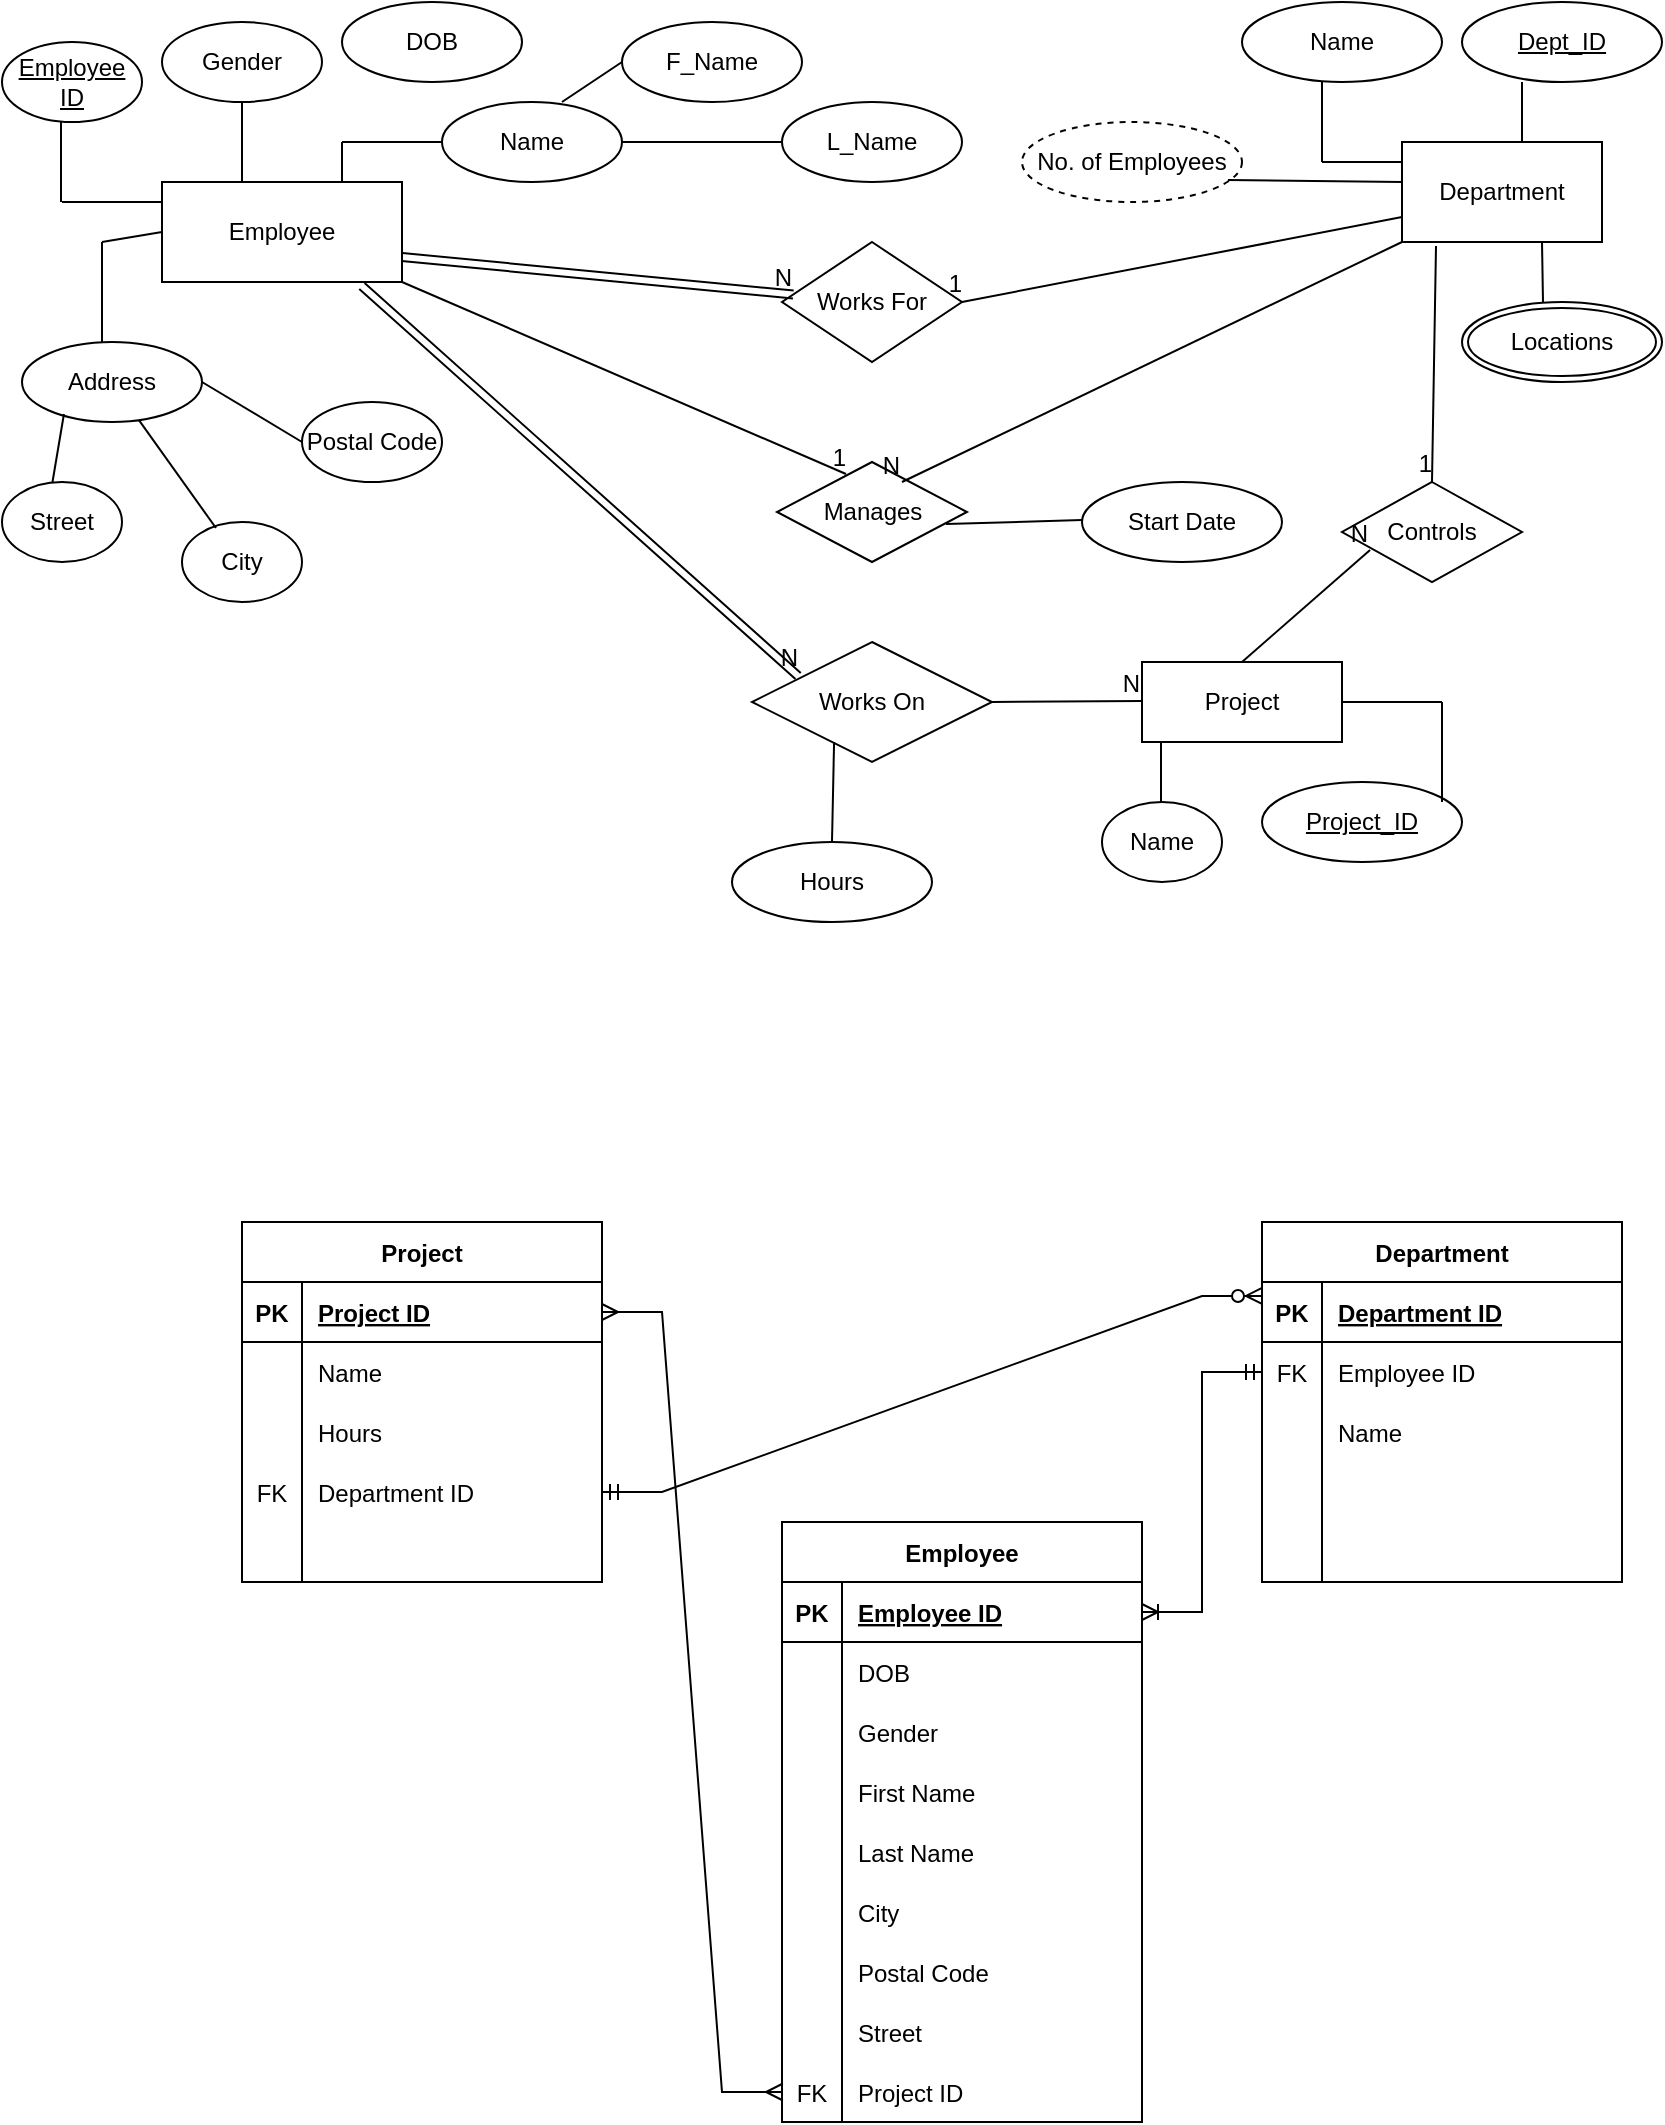 <mxfile version="20.5.1" type="device"><diagram id="DfbwPxfgmgIr3P0HSHgi" name="Page-1"><mxGraphModel dx="868" dy="450" grid="1" gridSize="10" guides="1" tooltips="1" connect="1" arrows="1" fold="1" page="1" pageScale="1" pageWidth="850" pageHeight="1100" math="0" shadow="0"><root><mxCell id="0"/><mxCell id="1" parent="0"/><mxCell id="RmZJV3vScictQOPxUJaH-1" value="Employee" style="rounded=0;whiteSpace=wrap;html=1;" parent="1" vertex="1"><mxGeometry x="90" y="100" width="120" height="50" as="geometry"/></mxCell><mxCell id="RmZJV3vScictQOPxUJaH-6" value="Gender" style="ellipse;whiteSpace=wrap;html=1;" parent="1" vertex="1"><mxGeometry x="90" y="20" width="80" height="40" as="geometry"/></mxCell><mxCell id="RmZJV3vScictQOPxUJaH-7" value="DOB" style="ellipse;whiteSpace=wrap;html=1;" parent="1" vertex="1"><mxGeometry x="180" y="10" width="90" height="40" as="geometry"/></mxCell><mxCell id="RmZJV3vScictQOPxUJaH-8" value="Name" style="ellipse;whiteSpace=wrap;html=1;" parent="1" vertex="1"><mxGeometry x="230" y="60" width="90" height="40" as="geometry"/></mxCell><mxCell id="RmZJV3vScictQOPxUJaH-9" value="F_Name" style="ellipse;whiteSpace=wrap;html=1;" parent="1" vertex="1"><mxGeometry x="320" y="20" width="90" height="40" as="geometry"/></mxCell><mxCell id="RmZJV3vScictQOPxUJaH-15" value="L_Name" style="ellipse;whiteSpace=wrap;html=1;" parent="1" vertex="1"><mxGeometry x="400" y="60" width="90" height="40" as="geometry"/></mxCell><mxCell id="RmZJV3vScictQOPxUJaH-17" value="Address" style="ellipse;whiteSpace=wrap;html=1;" parent="1" vertex="1"><mxGeometry x="20" y="180" width="90" height="40" as="geometry"/></mxCell><mxCell id="RmZJV3vScictQOPxUJaH-22" value="Street" style="ellipse;whiteSpace=wrap;html=1;" parent="1" vertex="1"><mxGeometry x="10" y="250" width="60" height="40" as="geometry"/></mxCell><mxCell id="RmZJV3vScictQOPxUJaH-23" value="City" style="ellipse;whiteSpace=wrap;html=1;" parent="1" vertex="1"><mxGeometry x="100" y="270" width="60" height="40" as="geometry"/></mxCell><mxCell id="RmZJV3vScictQOPxUJaH-24" value="Postal Code" style="ellipse;whiteSpace=wrap;html=1;" parent="1" vertex="1"><mxGeometry x="160" y="210" width="70" height="40" as="geometry"/></mxCell><mxCell id="RmZJV3vScictQOPxUJaH-25" value="Department" style="whiteSpace=wrap;html=1;align=center;" parent="1" vertex="1"><mxGeometry x="710" y="80" width="100" height="50" as="geometry"/></mxCell><mxCell id="RmZJV3vScictQOPxUJaH-26" value="" style="endArrow=none;html=1;rounded=0;" parent="1" edge="1"><mxGeometry relative="1" as="geometry"><mxPoint x="770" y="50" as="sourcePoint"/><mxPoint x="770" y="80" as="targetPoint"/></mxGeometry></mxCell><mxCell id="RmZJV3vScictQOPxUJaH-27" value="Dept_ID" style="ellipse;whiteSpace=wrap;html=1;align=center;fontStyle=4;" parent="1" vertex="1"><mxGeometry x="740" y="10" width="100" height="40" as="geometry"/></mxCell><mxCell id="RmZJV3vScictQOPxUJaH-28" value="Employee ID" style="ellipse;whiteSpace=wrap;html=1;align=center;fontStyle=4;" parent="1" vertex="1"><mxGeometry x="10" y="30" width="70" height="40" as="geometry"/></mxCell><mxCell id="RmZJV3vScictQOPxUJaH-29" value="Name" style="ellipse;whiteSpace=wrap;html=1;align=center;" parent="1" vertex="1"><mxGeometry x="630" y="10" width="100" height="40" as="geometry"/></mxCell><mxCell id="RmZJV3vScictQOPxUJaH-30" value="" style="endArrow=none;html=1;rounded=0;" parent="1" edge="1"><mxGeometry relative="1" as="geometry"><mxPoint x="670" y="90" as="sourcePoint"/><mxPoint x="710" y="90" as="targetPoint"/></mxGeometry></mxCell><mxCell id="RmZJV3vScictQOPxUJaH-34" value="Locations" style="ellipse;shape=doubleEllipse;margin=3;whiteSpace=wrap;html=1;align=center;" parent="1" vertex="1"><mxGeometry x="740" y="160" width="100" height="40" as="geometry"/></mxCell><mxCell id="RmZJV3vScictQOPxUJaH-36" value="" style="endArrow=none;html=1;rounded=0;" parent="1" edge="1"><mxGeometry relative="1" as="geometry"><mxPoint x="780" y="130" as="sourcePoint"/><mxPoint x="780.5" y="160" as="targetPoint"/></mxGeometry></mxCell><mxCell id="RmZJV3vScictQOPxUJaH-38" value="No. of Employees" style="ellipse;whiteSpace=wrap;html=1;align=center;dashed=1;" parent="1" vertex="1"><mxGeometry x="520" y="70" width="110" height="40" as="geometry"/></mxCell><mxCell id="RmZJV3vScictQOPxUJaH-40" value="" style="endArrow=none;html=1;rounded=0;exitX=0.936;exitY=0.725;exitDx=0;exitDy=0;exitPerimeter=0;" parent="1" source="RmZJV3vScictQOPxUJaH-38" edge="1"><mxGeometry relative="1" as="geometry"><mxPoint x="630" y="100" as="sourcePoint"/><mxPoint x="710" y="100" as="targetPoint"/></mxGeometry></mxCell><mxCell id="RmZJV3vScictQOPxUJaH-41" value="Project" style="whiteSpace=wrap;html=1;align=center;" parent="1" vertex="1"><mxGeometry x="580" y="340" width="100" height="40" as="geometry"/></mxCell><mxCell id="RmZJV3vScictQOPxUJaH-42" value="Name" style="ellipse;whiteSpace=wrap;html=1;align=center;" parent="1" vertex="1"><mxGeometry x="560" y="410" width="60" height="40" as="geometry"/></mxCell><mxCell id="RmZJV3vScictQOPxUJaH-43" value="" style="endArrow=none;html=1;rounded=0;" parent="1" edge="1"><mxGeometry relative="1" as="geometry"><mxPoint x="589.5" y="380" as="sourcePoint"/><mxPoint x="589.5" y="410" as="targetPoint"/></mxGeometry></mxCell><mxCell id="RmZJV3vScictQOPxUJaH-45" value="Project_ID" style="ellipse;whiteSpace=wrap;html=1;align=center;fontStyle=4;" parent="1" vertex="1"><mxGeometry x="640" y="400" width="100" height="40" as="geometry"/></mxCell><mxCell id="RmZJV3vScictQOPxUJaH-46" value="" style="endArrow=none;html=1;rounded=0;" parent="1" edge="1"><mxGeometry relative="1" as="geometry"><mxPoint x="730" y="360" as="sourcePoint"/><mxPoint x="730" y="410" as="targetPoint"/></mxGeometry></mxCell><mxCell id="RmZJV3vScictQOPxUJaH-47" value="" style="endArrow=none;html=1;rounded=0;" parent="1" edge="1"><mxGeometry relative="1" as="geometry"><mxPoint x="680" y="360" as="sourcePoint"/><mxPoint x="730" y="360" as="targetPoint"/></mxGeometry></mxCell><mxCell id="RmZJV3vScictQOPxUJaH-48" value="Works For" style="shape=rhombus;perimeter=rhombusPerimeter;whiteSpace=wrap;html=1;align=center;" parent="1" vertex="1"><mxGeometry x="400" y="130" width="90" height="60" as="geometry"/></mxCell><mxCell id="RmZJV3vScictQOPxUJaH-55" value="" style="shape=link;html=1;rounded=0;exitX=1;exitY=0.75;exitDx=0;exitDy=0;" parent="1" source="RmZJV3vScictQOPxUJaH-1" target="RmZJV3vScictQOPxUJaH-48" edge="1"><mxGeometry relative="1" as="geometry"><mxPoint x="380" y="290" as="sourcePoint"/><mxPoint x="540" y="290" as="targetPoint"/></mxGeometry></mxCell><mxCell id="RmZJV3vScictQOPxUJaH-56" value="N" style="resizable=0;html=1;align=right;verticalAlign=bottom;" parent="RmZJV3vScictQOPxUJaH-55" connectable="0" vertex="1"><mxGeometry x="1" relative="1" as="geometry"/></mxCell><mxCell id="RmZJV3vScictQOPxUJaH-73" value="" style="endArrow=none;html=1;rounded=0;" parent="1" edge="1"><mxGeometry relative="1" as="geometry"><mxPoint x="670" y="50" as="sourcePoint"/><mxPoint x="670" y="90" as="targetPoint"/></mxGeometry></mxCell><mxCell id="RmZJV3vScictQOPxUJaH-75" value="" style="endArrow=none;html=1;rounded=0;exitX=0.5;exitY=1;exitDx=0;exitDy=0;" parent="1" source="RmZJV3vScictQOPxUJaH-6" edge="1"><mxGeometry relative="1" as="geometry"><mxPoint x="130" y="70" as="sourcePoint"/><mxPoint x="130" y="100" as="targetPoint"/></mxGeometry></mxCell><mxCell id="RmZJV3vScictQOPxUJaH-76" value="" style="endArrow=none;html=1;rounded=0;exitX=0.5;exitY=1;exitDx=0;exitDy=0;" parent="1" edge="1"><mxGeometry relative="1" as="geometry"><mxPoint x="39.5" y="70" as="sourcePoint"/><mxPoint x="39.5" y="110" as="targetPoint"/></mxGeometry></mxCell><mxCell id="RmZJV3vScictQOPxUJaH-77" value="" style="endArrow=none;html=1;rounded=0;" parent="1" edge="1"><mxGeometry relative="1" as="geometry"><mxPoint x="40" y="110" as="sourcePoint"/><mxPoint x="90" y="110" as="targetPoint"/></mxGeometry></mxCell><mxCell id="RmZJV3vScictQOPxUJaH-79" value="" style="endArrow=none;html=1;rounded=0;" parent="1" edge="1"><mxGeometry relative="1" as="geometry"><mxPoint x="60" y="130" as="sourcePoint"/><mxPoint x="60" y="180" as="targetPoint"/></mxGeometry></mxCell><mxCell id="RmZJV3vScictQOPxUJaH-80" value="" style="endArrow=none;html=1;rounded=0;exitX=0.233;exitY=0.9;exitDx=0;exitDy=0;exitPerimeter=0;" parent="1" source="RmZJV3vScictQOPxUJaH-17" edge="1"><mxGeometry relative="1" as="geometry"><mxPoint x="44.75" y="220" as="sourcePoint"/><mxPoint x="35.25" y="250" as="targetPoint"/></mxGeometry></mxCell><mxCell id="RmZJV3vScictQOPxUJaH-81" value="" style="endArrow=none;html=1;rounded=0;exitX=1;exitY=0.5;exitDx=0;exitDy=0;" parent="1" source="RmZJV3vScictQOPxUJaH-17" edge="1"><mxGeometry relative="1" as="geometry"><mxPoint x="100" y="200" as="sourcePoint"/><mxPoint x="160" y="230" as="targetPoint"/></mxGeometry></mxCell><mxCell id="RmZJV3vScictQOPxUJaH-82" value="" style="endArrow=none;html=1;rounded=0;entryX=0.283;entryY=0.075;entryDx=0;entryDy=0;entryPerimeter=0;" parent="1" source="RmZJV3vScictQOPxUJaH-17" target="RmZJV3vScictQOPxUJaH-23" edge="1"><mxGeometry relative="1" as="geometry"><mxPoint x="90" y="220" as="sourcePoint"/><mxPoint x="100" y="280" as="targetPoint"/></mxGeometry></mxCell><mxCell id="RmZJV3vScictQOPxUJaH-83" value="" style="endArrow=none;html=1;rounded=0;exitX=1;exitY=0.5;exitDx=0;exitDy=0;entryX=0;entryY=0.5;entryDx=0;entryDy=0;" parent="1" source="RmZJV3vScictQOPxUJaH-8" target="RmZJV3vScictQOPxUJaH-15" edge="1"><mxGeometry relative="1" as="geometry"><mxPoint x="290" y="100" as="sourcePoint"/><mxPoint x="390" y="80" as="targetPoint"/></mxGeometry></mxCell><mxCell id="RmZJV3vScictQOPxUJaH-84" value="" style="endArrow=none;html=1;rounded=0;" parent="1" edge="1"><mxGeometry relative="1" as="geometry"><mxPoint x="180" y="80" as="sourcePoint"/><mxPoint x="180" y="100" as="targetPoint"/></mxGeometry></mxCell><mxCell id="RmZJV3vScictQOPxUJaH-85" value="" style="endArrow=none;html=1;rounded=0;exitX=0;exitY=0.5;exitDx=0;exitDy=0;" parent="1" source="RmZJV3vScictQOPxUJaH-8" edge="1"><mxGeometry relative="1" as="geometry"><mxPoint x="240" y="80" as="sourcePoint"/><mxPoint x="180" y="80" as="targetPoint"/></mxGeometry></mxCell><mxCell id="RmZJV3vScictQOPxUJaH-88" value="" style="endArrow=none;html=1;rounded=0;exitX=0;exitY=0.5;exitDx=0;exitDy=0;" parent="1" source="RmZJV3vScictQOPxUJaH-9" edge="1"><mxGeometry relative="1" as="geometry"><mxPoint x="330" y="20" as="sourcePoint"/><mxPoint x="290" y="60" as="targetPoint"/></mxGeometry></mxCell><mxCell id="RmZJV3vScictQOPxUJaH-89" value="Manages&lt;br&gt;" style="shape=rhombus;perimeter=rhombusPerimeter;whiteSpace=wrap;html=1;align=center;" parent="1" vertex="1"><mxGeometry x="397.5" y="240" width="95" height="50" as="geometry"/></mxCell><mxCell id="RmZJV3vScictQOPxUJaH-97" value="Works On" style="shape=rhombus;perimeter=rhombusPerimeter;whiteSpace=wrap;html=1;align=center;" parent="1" vertex="1"><mxGeometry x="385" y="330" width="120" height="60" as="geometry"/></mxCell><mxCell id="RmZJV3vScictQOPxUJaH-98" value="" style="shape=link;html=1;rounded=0;entryX=0.192;entryY=0.283;entryDx=0;entryDy=0;entryPerimeter=0;exitX=0.833;exitY=1.04;exitDx=0;exitDy=0;exitPerimeter=0;" parent="1" source="RmZJV3vScictQOPxUJaH-1" target="RmZJV3vScictQOPxUJaH-97" edge="1"><mxGeometry relative="1" as="geometry"><mxPoint x="310" y="300" as="sourcePoint"/><mxPoint x="500" y="310" as="targetPoint"/></mxGeometry></mxCell><mxCell id="RmZJV3vScictQOPxUJaH-99" value="N" style="resizable=0;html=1;align=right;verticalAlign=bottom;" parent="RmZJV3vScictQOPxUJaH-98" connectable="0" vertex="1"><mxGeometry x="1" relative="1" as="geometry"/></mxCell><mxCell id="RmZJV3vScictQOPxUJaH-102" value="Start Date" style="ellipse;whiteSpace=wrap;html=1;align=center;" parent="1" vertex="1"><mxGeometry x="550" y="250" width="100" height="40" as="geometry"/></mxCell><mxCell id="RmZJV3vScictQOPxUJaH-103" value="" style="endArrow=none;html=1;rounded=0;exitX=0.889;exitY=0.62;exitDx=0;exitDy=0;exitPerimeter=0;" parent="1" source="RmZJV3vScictQOPxUJaH-89" edge="1"><mxGeometry relative="1" as="geometry"><mxPoint x="500" y="269" as="sourcePoint"/><mxPoint x="550" y="269" as="targetPoint"/></mxGeometry></mxCell><mxCell id="RmZJV3vScictQOPxUJaH-104" value="Hours" style="ellipse;whiteSpace=wrap;html=1;align=center;" parent="1" vertex="1"><mxGeometry x="375" y="430" width="100" height="40" as="geometry"/></mxCell><mxCell id="RmZJV3vScictQOPxUJaH-105" value="" style="endArrow=none;html=1;rounded=0;entryX=0.5;entryY=0;entryDx=0;entryDy=0;exitX=0.342;exitY=0.833;exitDx=0;exitDy=0;exitPerimeter=0;" parent="1" source="RmZJV3vScictQOPxUJaH-97" target="RmZJV3vScictQOPxUJaH-104" edge="1"><mxGeometry relative="1" as="geometry"><mxPoint x="409.5" y="390" as="sourcePoint"/><mxPoint x="409.5" y="420" as="targetPoint"/></mxGeometry></mxCell><mxCell id="RmZJV3vScictQOPxUJaH-106" value="Controls" style="shape=rhombus;perimeter=rhombusPerimeter;whiteSpace=wrap;html=1;align=center;" parent="1" vertex="1"><mxGeometry x="680" y="250" width="90" height="50" as="geometry"/></mxCell><mxCell id="RmZJV3vScictQOPxUJaH-111" value="Employee" style="shape=table;startSize=30;container=1;collapsible=1;childLayout=tableLayout;fixedRows=1;rowLines=0;fontStyle=1;align=center;resizeLast=1;" parent="1" vertex="1"><mxGeometry x="400" y="770" width="180" height="300" as="geometry"/></mxCell><mxCell id="RmZJV3vScictQOPxUJaH-112" value="" style="shape=tableRow;horizontal=0;startSize=0;swimlaneHead=0;swimlaneBody=0;fillColor=none;collapsible=0;dropTarget=0;points=[[0,0.5],[1,0.5]];portConstraint=eastwest;top=0;left=0;right=0;bottom=1;" parent="RmZJV3vScictQOPxUJaH-111" vertex="1"><mxGeometry y="30" width="180" height="30" as="geometry"/></mxCell><mxCell id="RmZJV3vScictQOPxUJaH-113" value="PK" style="shape=partialRectangle;connectable=0;fillColor=none;top=0;left=0;bottom=0;right=0;fontStyle=1;overflow=hidden;" parent="RmZJV3vScictQOPxUJaH-112" vertex="1"><mxGeometry width="30" height="30" as="geometry"><mxRectangle width="30" height="30" as="alternateBounds"/></mxGeometry></mxCell><mxCell id="RmZJV3vScictQOPxUJaH-114" value="Employee ID" style="shape=partialRectangle;connectable=0;fillColor=none;top=0;left=0;bottom=0;right=0;align=left;spacingLeft=6;fontStyle=5;overflow=hidden;" parent="RmZJV3vScictQOPxUJaH-112" vertex="1"><mxGeometry x="30" width="150" height="30" as="geometry"><mxRectangle width="150" height="30" as="alternateBounds"/></mxGeometry></mxCell><mxCell id="RmZJV3vScictQOPxUJaH-115" value="" style="shape=tableRow;horizontal=0;startSize=0;swimlaneHead=0;swimlaneBody=0;fillColor=none;collapsible=0;dropTarget=0;points=[[0,0.5],[1,0.5]];portConstraint=eastwest;top=0;left=0;right=0;bottom=0;" parent="RmZJV3vScictQOPxUJaH-111" vertex="1"><mxGeometry y="60" width="180" height="30" as="geometry"/></mxCell><mxCell id="RmZJV3vScictQOPxUJaH-116" value="" style="shape=partialRectangle;connectable=0;fillColor=none;top=0;left=0;bottom=0;right=0;editable=1;overflow=hidden;" parent="RmZJV3vScictQOPxUJaH-115" vertex="1"><mxGeometry width="30" height="30" as="geometry"><mxRectangle width="30" height="30" as="alternateBounds"/></mxGeometry></mxCell><mxCell id="RmZJV3vScictQOPxUJaH-117" value="DOB" style="shape=partialRectangle;connectable=0;fillColor=none;top=0;left=0;bottom=0;right=0;align=left;spacingLeft=6;overflow=hidden;" parent="RmZJV3vScictQOPxUJaH-115" vertex="1"><mxGeometry x="30" width="150" height="30" as="geometry"><mxRectangle width="150" height="30" as="alternateBounds"/></mxGeometry></mxCell><mxCell id="RmZJV3vScictQOPxUJaH-118" value="" style="shape=tableRow;horizontal=0;startSize=0;swimlaneHead=0;swimlaneBody=0;fillColor=none;collapsible=0;dropTarget=0;points=[[0,0.5],[1,0.5]];portConstraint=eastwest;top=0;left=0;right=0;bottom=0;" parent="RmZJV3vScictQOPxUJaH-111" vertex="1"><mxGeometry y="90" width="180" height="30" as="geometry"/></mxCell><mxCell id="RmZJV3vScictQOPxUJaH-119" value="" style="shape=partialRectangle;connectable=0;fillColor=none;top=0;left=0;bottom=0;right=0;editable=1;overflow=hidden;" parent="RmZJV3vScictQOPxUJaH-118" vertex="1"><mxGeometry width="30" height="30" as="geometry"><mxRectangle width="30" height="30" as="alternateBounds"/></mxGeometry></mxCell><mxCell id="RmZJV3vScictQOPxUJaH-120" value="Gender" style="shape=partialRectangle;connectable=0;fillColor=none;top=0;left=0;bottom=0;right=0;align=left;spacingLeft=6;overflow=hidden;" parent="RmZJV3vScictQOPxUJaH-118" vertex="1"><mxGeometry x="30" width="150" height="30" as="geometry"><mxRectangle width="150" height="30" as="alternateBounds"/></mxGeometry></mxCell><mxCell id="RmZJV3vScictQOPxUJaH-121" value="" style="shape=tableRow;horizontal=0;startSize=0;swimlaneHead=0;swimlaneBody=0;fillColor=none;collapsible=0;dropTarget=0;points=[[0,0.5],[1,0.5]];portConstraint=eastwest;top=0;left=0;right=0;bottom=0;" parent="RmZJV3vScictQOPxUJaH-111" vertex="1"><mxGeometry y="120" width="180" height="30" as="geometry"/></mxCell><mxCell id="RmZJV3vScictQOPxUJaH-122" value="" style="shape=partialRectangle;connectable=0;fillColor=none;top=0;left=0;bottom=0;right=0;editable=1;overflow=hidden;" parent="RmZJV3vScictQOPxUJaH-121" vertex="1"><mxGeometry width="30" height="30" as="geometry"><mxRectangle width="30" height="30" as="alternateBounds"/></mxGeometry></mxCell><mxCell id="RmZJV3vScictQOPxUJaH-123" value="First Name" style="shape=partialRectangle;connectable=0;fillColor=none;top=0;left=0;bottom=0;right=0;align=left;spacingLeft=6;overflow=hidden;" parent="RmZJV3vScictQOPxUJaH-121" vertex="1"><mxGeometry x="30" width="150" height="30" as="geometry"><mxRectangle width="150" height="30" as="alternateBounds"/></mxGeometry></mxCell><mxCell id="RmZJV3vScictQOPxUJaH-130" value="" style="shape=tableRow;horizontal=0;startSize=0;swimlaneHead=0;swimlaneBody=0;fillColor=none;collapsible=0;dropTarget=0;points=[[0,0.5],[1,0.5]];portConstraint=eastwest;top=0;left=0;right=0;bottom=0;" parent="RmZJV3vScictQOPxUJaH-111" vertex="1"><mxGeometry y="150" width="180" height="30" as="geometry"/></mxCell><mxCell id="RmZJV3vScictQOPxUJaH-131" value="" style="shape=partialRectangle;connectable=0;fillColor=none;top=0;left=0;bottom=0;right=0;editable=1;overflow=hidden;" parent="RmZJV3vScictQOPxUJaH-130" vertex="1"><mxGeometry width="30" height="30" as="geometry"><mxRectangle width="30" height="30" as="alternateBounds"/></mxGeometry></mxCell><mxCell id="RmZJV3vScictQOPxUJaH-132" value="Last Name" style="shape=partialRectangle;connectable=0;fillColor=none;top=0;left=0;bottom=0;right=0;align=left;spacingLeft=6;overflow=hidden;" parent="RmZJV3vScictQOPxUJaH-130" vertex="1"><mxGeometry x="30" width="150" height="30" as="geometry"><mxRectangle width="150" height="30" as="alternateBounds"/></mxGeometry></mxCell><mxCell id="RmZJV3vScictQOPxUJaH-134" value="" style="shape=tableRow;horizontal=0;startSize=0;swimlaneHead=0;swimlaneBody=0;fillColor=none;collapsible=0;dropTarget=0;points=[[0,0.5],[1,0.5]];portConstraint=eastwest;top=0;left=0;right=0;bottom=0;" parent="RmZJV3vScictQOPxUJaH-111" vertex="1"><mxGeometry y="180" width="180" height="30" as="geometry"/></mxCell><mxCell id="RmZJV3vScictQOPxUJaH-135" value="" style="shape=partialRectangle;connectable=0;fillColor=none;top=0;left=0;bottom=0;right=0;editable=1;overflow=hidden;" parent="RmZJV3vScictQOPxUJaH-134" vertex="1"><mxGeometry width="30" height="30" as="geometry"><mxRectangle width="30" height="30" as="alternateBounds"/></mxGeometry></mxCell><mxCell id="RmZJV3vScictQOPxUJaH-136" value="City" style="shape=partialRectangle;connectable=0;fillColor=none;top=0;left=0;bottom=0;right=0;align=left;spacingLeft=6;overflow=hidden;" parent="RmZJV3vScictQOPxUJaH-134" vertex="1"><mxGeometry x="30" width="150" height="30" as="geometry"><mxRectangle width="150" height="30" as="alternateBounds"/></mxGeometry></mxCell><mxCell id="RmZJV3vScictQOPxUJaH-137" value="" style="shape=tableRow;horizontal=0;startSize=0;swimlaneHead=0;swimlaneBody=0;fillColor=none;collapsible=0;dropTarget=0;points=[[0,0.5],[1,0.5]];portConstraint=eastwest;top=0;left=0;right=0;bottom=0;" parent="RmZJV3vScictQOPxUJaH-111" vertex="1"><mxGeometry y="210" width="180" height="30" as="geometry"/></mxCell><mxCell id="RmZJV3vScictQOPxUJaH-138" value="" style="shape=partialRectangle;connectable=0;fillColor=none;top=0;left=0;bottom=0;right=0;editable=1;overflow=hidden;" parent="RmZJV3vScictQOPxUJaH-137" vertex="1"><mxGeometry width="30" height="30" as="geometry"><mxRectangle width="30" height="30" as="alternateBounds"/></mxGeometry></mxCell><mxCell id="RmZJV3vScictQOPxUJaH-139" value="Postal Code" style="shape=partialRectangle;connectable=0;fillColor=none;top=0;left=0;bottom=0;right=0;align=left;spacingLeft=6;overflow=hidden;" parent="RmZJV3vScictQOPxUJaH-137" vertex="1"><mxGeometry x="30" width="150" height="30" as="geometry"><mxRectangle width="150" height="30" as="alternateBounds"/></mxGeometry></mxCell><mxCell id="RmZJV3vScictQOPxUJaH-140" value="" style="shape=tableRow;horizontal=0;startSize=0;swimlaneHead=0;swimlaneBody=0;fillColor=none;collapsible=0;dropTarget=0;points=[[0,0.5],[1,0.5]];portConstraint=eastwest;top=0;left=0;right=0;bottom=0;" parent="RmZJV3vScictQOPxUJaH-111" vertex="1"><mxGeometry y="240" width="180" height="30" as="geometry"/></mxCell><mxCell id="RmZJV3vScictQOPxUJaH-141" value="" style="shape=partialRectangle;connectable=0;fillColor=none;top=0;left=0;bottom=0;right=0;editable=1;overflow=hidden;" parent="RmZJV3vScictQOPxUJaH-140" vertex="1"><mxGeometry width="30" height="30" as="geometry"><mxRectangle width="30" height="30" as="alternateBounds"/></mxGeometry></mxCell><mxCell id="RmZJV3vScictQOPxUJaH-142" value="Street" style="shape=partialRectangle;connectable=0;fillColor=none;top=0;left=0;bottom=0;right=0;align=left;spacingLeft=6;overflow=hidden;" parent="RmZJV3vScictQOPxUJaH-140" vertex="1"><mxGeometry x="30" width="150" height="30" as="geometry"><mxRectangle width="150" height="30" as="alternateBounds"/></mxGeometry></mxCell><mxCell id="XP2N7GbjScJrKnPYTtBf-28" value="" style="shape=tableRow;horizontal=0;startSize=0;swimlaneHead=0;swimlaneBody=0;fillColor=none;collapsible=0;dropTarget=0;points=[[0,0.5],[1,0.5]];portConstraint=eastwest;top=0;left=0;right=0;bottom=0;" vertex="1" parent="RmZJV3vScictQOPxUJaH-111"><mxGeometry y="270" width="180" height="30" as="geometry"/></mxCell><mxCell id="XP2N7GbjScJrKnPYTtBf-29" value="FK" style="shape=partialRectangle;connectable=0;fillColor=none;top=0;left=0;bottom=0;right=0;fontStyle=0;overflow=hidden;" vertex="1" parent="XP2N7GbjScJrKnPYTtBf-28"><mxGeometry width="30" height="30" as="geometry"><mxRectangle width="30" height="30" as="alternateBounds"/></mxGeometry></mxCell><mxCell id="XP2N7GbjScJrKnPYTtBf-30" value="Project ID" style="shape=partialRectangle;connectable=0;fillColor=none;top=0;left=0;bottom=0;right=0;align=left;spacingLeft=6;fontStyle=0;overflow=hidden;" vertex="1" parent="XP2N7GbjScJrKnPYTtBf-28"><mxGeometry x="30" width="150" height="30" as="geometry"><mxRectangle width="150" height="30" as="alternateBounds"/></mxGeometry></mxCell><mxCell id="RmZJV3vScictQOPxUJaH-143" value="Department" style="shape=table;startSize=30;container=1;collapsible=1;childLayout=tableLayout;fixedRows=1;rowLines=0;fontStyle=1;align=center;resizeLast=1;" parent="1" vertex="1"><mxGeometry x="640" y="620" width="180" height="180" as="geometry"><mxRectangle x="620" y="590" width="110" height="30" as="alternateBounds"/></mxGeometry></mxCell><mxCell id="RmZJV3vScictQOPxUJaH-144" value="" style="shape=tableRow;horizontal=0;startSize=0;swimlaneHead=0;swimlaneBody=0;fillColor=none;collapsible=0;dropTarget=0;points=[[0,0.5],[1,0.5]];portConstraint=eastwest;top=0;left=0;right=0;bottom=1;" parent="RmZJV3vScictQOPxUJaH-143" vertex="1"><mxGeometry y="30" width="180" height="30" as="geometry"/></mxCell><mxCell id="RmZJV3vScictQOPxUJaH-145" value="PK" style="shape=partialRectangle;connectable=0;fillColor=none;top=0;left=0;bottom=0;right=0;fontStyle=1;overflow=hidden;" parent="RmZJV3vScictQOPxUJaH-144" vertex="1"><mxGeometry width="30" height="30" as="geometry"><mxRectangle width="30" height="30" as="alternateBounds"/></mxGeometry></mxCell><mxCell id="RmZJV3vScictQOPxUJaH-146" value="Department ID" style="shape=partialRectangle;connectable=0;fillColor=none;top=0;left=0;bottom=0;right=0;align=left;spacingLeft=6;fontStyle=5;overflow=hidden;" parent="RmZJV3vScictQOPxUJaH-144" vertex="1"><mxGeometry x="30" width="150" height="30" as="geometry"><mxRectangle width="150" height="30" as="alternateBounds"/></mxGeometry></mxCell><mxCell id="RmZJV3vScictQOPxUJaH-157" value="" style="shape=tableRow;horizontal=0;startSize=0;swimlaneHead=0;swimlaneBody=0;fillColor=none;collapsible=0;dropTarget=0;points=[[0,0.5],[1,0.5]];portConstraint=eastwest;top=0;left=0;right=0;bottom=0;" parent="RmZJV3vScictQOPxUJaH-143" vertex="1"><mxGeometry y="60" width="180" height="30" as="geometry"/></mxCell><mxCell id="RmZJV3vScictQOPxUJaH-158" value="FK" style="shape=partialRectangle;connectable=0;fillColor=none;top=0;left=0;bottom=0;right=0;fontStyle=0;overflow=hidden;" parent="RmZJV3vScictQOPxUJaH-157" vertex="1"><mxGeometry width="30" height="30" as="geometry"><mxRectangle width="30" height="30" as="alternateBounds"/></mxGeometry></mxCell><mxCell id="RmZJV3vScictQOPxUJaH-159" value="Employee ID" style="shape=partialRectangle;connectable=0;fillColor=none;top=0;left=0;bottom=0;right=0;align=left;spacingLeft=6;fontStyle=0;overflow=hidden;" parent="RmZJV3vScictQOPxUJaH-157" vertex="1"><mxGeometry x="30" width="150" height="30" as="geometry"><mxRectangle width="150" height="30" as="alternateBounds"/></mxGeometry></mxCell><mxCell id="RmZJV3vScictQOPxUJaH-147" value="" style="shape=tableRow;horizontal=0;startSize=0;swimlaneHead=0;swimlaneBody=0;fillColor=none;collapsible=0;dropTarget=0;points=[[0,0.5],[1,0.5]];portConstraint=eastwest;top=0;left=0;right=0;bottom=0;" parent="RmZJV3vScictQOPxUJaH-143" vertex="1"><mxGeometry y="90" width="180" height="30" as="geometry"/></mxCell><mxCell id="RmZJV3vScictQOPxUJaH-148" value="" style="shape=partialRectangle;connectable=0;fillColor=none;top=0;left=0;bottom=0;right=0;editable=1;overflow=hidden;" parent="RmZJV3vScictQOPxUJaH-147" vertex="1"><mxGeometry width="30" height="30" as="geometry"><mxRectangle width="30" height="30" as="alternateBounds"/></mxGeometry></mxCell><mxCell id="RmZJV3vScictQOPxUJaH-149" value="Name" style="shape=partialRectangle;connectable=0;fillColor=none;top=0;left=0;bottom=0;right=0;align=left;spacingLeft=6;overflow=hidden;" parent="RmZJV3vScictQOPxUJaH-147" vertex="1"><mxGeometry x="30" width="150" height="30" as="geometry"><mxRectangle width="150" height="30" as="alternateBounds"/></mxGeometry></mxCell><mxCell id="RmZJV3vScictQOPxUJaH-150" value="" style="shape=tableRow;horizontal=0;startSize=0;swimlaneHead=0;swimlaneBody=0;fillColor=none;collapsible=0;dropTarget=0;points=[[0,0.5],[1,0.5]];portConstraint=eastwest;top=0;left=0;right=0;bottom=0;" parent="RmZJV3vScictQOPxUJaH-143" vertex="1"><mxGeometry y="120" width="180" height="30" as="geometry"/></mxCell><mxCell id="RmZJV3vScictQOPxUJaH-151" value="" style="shape=partialRectangle;connectable=0;fillColor=none;top=0;left=0;bottom=0;right=0;editable=1;overflow=hidden;" parent="RmZJV3vScictQOPxUJaH-150" vertex="1"><mxGeometry width="30" height="30" as="geometry"><mxRectangle width="30" height="30" as="alternateBounds"/></mxGeometry></mxCell><mxCell id="RmZJV3vScictQOPxUJaH-152" value="" style="shape=partialRectangle;connectable=0;fillColor=none;top=0;left=0;bottom=0;right=0;align=left;spacingLeft=6;overflow=hidden;" parent="RmZJV3vScictQOPxUJaH-150" vertex="1"><mxGeometry x="30" width="150" height="30" as="geometry"><mxRectangle width="150" height="30" as="alternateBounds"/></mxGeometry></mxCell><mxCell id="RmZJV3vScictQOPxUJaH-153" value="" style="shape=tableRow;horizontal=0;startSize=0;swimlaneHead=0;swimlaneBody=0;fillColor=none;collapsible=0;dropTarget=0;points=[[0,0.5],[1,0.5]];portConstraint=eastwest;top=0;left=0;right=0;bottom=0;" parent="RmZJV3vScictQOPxUJaH-143" vertex="1"><mxGeometry y="150" width="180" height="30" as="geometry"/></mxCell><mxCell id="RmZJV3vScictQOPxUJaH-154" value="" style="shape=partialRectangle;connectable=0;fillColor=none;top=0;left=0;bottom=0;right=0;editable=1;overflow=hidden;" parent="RmZJV3vScictQOPxUJaH-153" vertex="1"><mxGeometry width="30" height="30" as="geometry"><mxRectangle width="30" height="30" as="alternateBounds"/></mxGeometry></mxCell><mxCell id="RmZJV3vScictQOPxUJaH-155" value="" style="shape=partialRectangle;connectable=0;fillColor=none;top=0;left=0;bottom=0;right=0;align=left;spacingLeft=6;overflow=hidden;" parent="RmZJV3vScictQOPxUJaH-153" vertex="1"><mxGeometry x="30" width="150" height="30" as="geometry"><mxRectangle width="150" height="30" as="alternateBounds"/></mxGeometry></mxCell><mxCell id="RmZJV3vScictQOPxUJaH-173" value="" style="endArrow=none;html=1;rounded=0;exitX=0;exitY=0.75;exitDx=0;exitDy=0;entryX=1;entryY=0.5;entryDx=0;entryDy=0;" parent="1" source="RmZJV3vScictQOPxUJaH-25" target="RmZJV3vScictQOPxUJaH-48" edge="1"><mxGeometry relative="1" as="geometry"><mxPoint x="390" y="210" as="sourcePoint"/><mxPoint x="530" y="180" as="targetPoint"/></mxGeometry></mxCell><mxCell id="RmZJV3vScictQOPxUJaH-174" value="1" style="resizable=0;html=1;align=right;verticalAlign=bottom;" parent="RmZJV3vScictQOPxUJaH-173" connectable="0" vertex="1"><mxGeometry x="1" relative="1" as="geometry"/></mxCell><mxCell id="RmZJV3vScictQOPxUJaH-175" value="" style="endArrow=none;html=1;rounded=0;exitX=1;exitY=1;exitDx=0;exitDy=0;entryX=0.363;entryY=0.12;entryDx=0;entryDy=0;entryPerimeter=0;" parent="1" source="RmZJV3vScictQOPxUJaH-1" target="RmZJV3vScictQOPxUJaH-89" edge="1"><mxGeometry relative="1" as="geometry"><mxPoint x="350" y="210" as="sourcePoint"/><mxPoint x="510" y="210" as="targetPoint"/></mxGeometry></mxCell><mxCell id="RmZJV3vScictQOPxUJaH-176" value="1" style="resizable=0;html=1;align=right;verticalAlign=bottom;" parent="RmZJV3vScictQOPxUJaH-175" connectable="0" vertex="1"><mxGeometry x="1" relative="1" as="geometry"/></mxCell><mxCell id="RmZJV3vScictQOPxUJaH-177" value="" style="endArrow=none;html=1;rounded=0;exitX=0;exitY=1;exitDx=0;exitDy=0;entryX=0.658;entryY=0.2;entryDx=0;entryDy=0;entryPerimeter=0;" parent="1" source="RmZJV3vScictQOPxUJaH-25" target="RmZJV3vScictQOPxUJaH-89" edge="1"><mxGeometry relative="1" as="geometry"><mxPoint x="495" y="199" as="sourcePoint"/><mxPoint x="470" y="250" as="targetPoint"/></mxGeometry></mxCell><mxCell id="RmZJV3vScictQOPxUJaH-178" value="N" style="resizable=0;html=1;align=right;verticalAlign=bottom;" parent="RmZJV3vScictQOPxUJaH-177" connectable="0" vertex="1"><mxGeometry x="1" relative="1" as="geometry"/></mxCell><mxCell id="RmZJV3vScictQOPxUJaH-181" value="" style="endArrow=none;html=1;rounded=0;exitX=1;exitY=0.5;exitDx=0;exitDy=0;" parent="1" source="RmZJV3vScictQOPxUJaH-97" edge="1"><mxGeometry relative="1" as="geometry"><mxPoint x="510" y="360" as="sourcePoint"/><mxPoint x="580" y="359.5" as="targetPoint"/></mxGeometry></mxCell><mxCell id="RmZJV3vScictQOPxUJaH-182" value="N" style="resizable=0;html=1;align=right;verticalAlign=bottom;" parent="RmZJV3vScictQOPxUJaH-181" connectable="0" vertex="1"><mxGeometry x="1" relative="1" as="geometry"/></mxCell><mxCell id="RmZJV3vScictQOPxUJaH-183" value="" style="endArrow=none;html=1;rounded=0;exitX=0.17;exitY=1.04;exitDx=0;exitDy=0;entryX=0.5;entryY=0;entryDx=0;entryDy=0;exitPerimeter=0;" parent="1" source="RmZJV3vScictQOPxUJaH-25" target="RmZJV3vScictQOPxUJaH-106" edge="1"><mxGeometry relative="1" as="geometry"><mxPoint x="350" y="310" as="sourcePoint"/><mxPoint x="510" y="310" as="targetPoint"/></mxGeometry></mxCell><mxCell id="RmZJV3vScictQOPxUJaH-184" value="1" style="resizable=0;html=1;align=right;verticalAlign=bottom;" parent="RmZJV3vScictQOPxUJaH-183" connectable="0" vertex="1"><mxGeometry x="1" relative="1" as="geometry"/></mxCell><mxCell id="RmZJV3vScictQOPxUJaH-185" value="" style="endArrow=none;html=1;rounded=0;exitX=0.5;exitY=0;exitDx=0;exitDy=0;entryX=0.156;entryY=0.68;entryDx=0;entryDy=0;entryPerimeter=0;" parent="1" source="RmZJV3vScictQOPxUJaH-41" target="RmZJV3vScictQOPxUJaH-106" edge="1"><mxGeometry relative="1" as="geometry"><mxPoint x="350" y="310" as="sourcePoint"/><mxPoint x="510" y="310" as="targetPoint"/></mxGeometry></mxCell><mxCell id="RmZJV3vScictQOPxUJaH-186" value="N" style="resizable=0;html=1;align=right;verticalAlign=bottom;" parent="RmZJV3vScictQOPxUJaH-185" connectable="0" vertex="1"><mxGeometry x="1" relative="1" as="geometry"/></mxCell><mxCell id="XP2N7GbjScJrKnPYTtBf-14" value="Project" style="shape=table;startSize=30;container=1;collapsible=1;childLayout=tableLayout;fixedRows=1;rowLines=0;fontStyle=1;align=center;resizeLast=1;" vertex="1" parent="1"><mxGeometry x="130" y="620" width="180" height="180" as="geometry"/></mxCell><mxCell id="XP2N7GbjScJrKnPYTtBf-15" value="" style="shape=tableRow;horizontal=0;startSize=0;swimlaneHead=0;swimlaneBody=0;fillColor=none;collapsible=0;dropTarget=0;points=[[0,0.5],[1,0.5]];portConstraint=eastwest;top=0;left=0;right=0;bottom=1;" vertex="1" parent="XP2N7GbjScJrKnPYTtBf-14"><mxGeometry y="30" width="180" height="30" as="geometry"/></mxCell><mxCell id="XP2N7GbjScJrKnPYTtBf-16" value="PK" style="shape=partialRectangle;connectable=0;fillColor=none;top=0;left=0;bottom=0;right=0;fontStyle=1;overflow=hidden;" vertex="1" parent="XP2N7GbjScJrKnPYTtBf-15"><mxGeometry width="30" height="30" as="geometry"><mxRectangle width="30" height="30" as="alternateBounds"/></mxGeometry></mxCell><mxCell id="XP2N7GbjScJrKnPYTtBf-17" value="Project ID" style="shape=partialRectangle;connectable=0;fillColor=none;top=0;left=0;bottom=0;right=0;align=left;spacingLeft=6;fontStyle=5;overflow=hidden;" vertex="1" parent="XP2N7GbjScJrKnPYTtBf-15"><mxGeometry x="30" width="150" height="30" as="geometry"><mxRectangle width="150" height="30" as="alternateBounds"/></mxGeometry></mxCell><mxCell id="XP2N7GbjScJrKnPYTtBf-18" value="" style="shape=tableRow;horizontal=0;startSize=0;swimlaneHead=0;swimlaneBody=0;fillColor=none;collapsible=0;dropTarget=0;points=[[0,0.5],[1,0.5]];portConstraint=eastwest;top=0;left=0;right=0;bottom=0;" vertex="1" parent="XP2N7GbjScJrKnPYTtBf-14"><mxGeometry y="60" width="180" height="30" as="geometry"/></mxCell><mxCell id="XP2N7GbjScJrKnPYTtBf-19" value="" style="shape=partialRectangle;connectable=0;fillColor=none;top=0;left=0;bottom=0;right=0;editable=1;overflow=hidden;" vertex="1" parent="XP2N7GbjScJrKnPYTtBf-18"><mxGeometry width="30" height="30" as="geometry"><mxRectangle width="30" height="30" as="alternateBounds"/></mxGeometry></mxCell><mxCell id="XP2N7GbjScJrKnPYTtBf-20" value="Name" style="shape=partialRectangle;connectable=0;fillColor=none;top=0;left=0;bottom=0;right=0;align=left;spacingLeft=6;overflow=hidden;" vertex="1" parent="XP2N7GbjScJrKnPYTtBf-18"><mxGeometry x="30" width="150" height="30" as="geometry"><mxRectangle width="150" height="30" as="alternateBounds"/></mxGeometry></mxCell><mxCell id="XP2N7GbjScJrKnPYTtBf-24" value="" style="shape=tableRow;horizontal=0;startSize=0;swimlaneHead=0;swimlaneBody=0;fillColor=none;collapsible=0;dropTarget=0;points=[[0,0.5],[1,0.5]];portConstraint=eastwest;top=0;left=0;right=0;bottom=0;" vertex="1" parent="XP2N7GbjScJrKnPYTtBf-14"><mxGeometry y="90" width="180" height="30" as="geometry"/></mxCell><mxCell id="XP2N7GbjScJrKnPYTtBf-25" value="" style="shape=partialRectangle;connectable=0;fillColor=none;top=0;left=0;bottom=0;right=0;editable=1;overflow=hidden;" vertex="1" parent="XP2N7GbjScJrKnPYTtBf-24"><mxGeometry width="30" height="30" as="geometry"><mxRectangle width="30" height="30" as="alternateBounds"/></mxGeometry></mxCell><mxCell id="XP2N7GbjScJrKnPYTtBf-26" value="Hours" style="shape=partialRectangle;connectable=0;fillColor=none;top=0;left=0;bottom=0;right=0;align=left;spacingLeft=6;overflow=hidden;" vertex="1" parent="XP2N7GbjScJrKnPYTtBf-24"><mxGeometry x="30" width="150" height="30" as="geometry"><mxRectangle width="150" height="30" as="alternateBounds"/></mxGeometry></mxCell><mxCell id="XP2N7GbjScJrKnPYTtBf-35" value="" style="shape=tableRow;horizontal=0;startSize=0;swimlaneHead=0;swimlaneBody=0;fillColor=none;collapsible=0;dropTarget=0;points=[[0,0.5],[1,0.5]];portConstraint=eastwest;top=0;left=0;right=0;bottom=0;" vertex="1" parent="XP2N7GbjScJrKnPYTtBf-14"><mxGeometry y="120" width="180" height="30" as="geometry"/></mxCell><mxCell id="XP2N7GbjScJrKnPYTtBf-36" value="FK" style="shape=partialRectangle;connectable=0;fillColor=none;top=0;left=0;bottom=0;right=0;fontStyle=0;overflow=hidden;" vertex="1" parent="XP2N7GbjScJrKnPYTtBf-35"><mxGeometry width="30" height="30" as="geometry"><mxRectangle width="30" height="30" as="alternateBounds"/></mxGeometry></mxCell><mxCell id="XP2N7GbjScJrKnPYTtBf-37" value="Department ID" style="shape=partialRectangle;connectable=0;fillColor=none;top=0;left=0;bottom=0;right=0;align=left;spacingLeft=6;fontStyle=0;overflow=hidden;" vertex="1" parent="XP2N7GbjScJrKnPYTtBf-35"><mxGeometry x="30" width="150" height="30" as="geometry"><mxRectangle width="150" height="30" as="alternateBounds"/></mxGeometry></mxCell><mxCell id="XP2N7GbjScJrKnPYTtBf-21" value="" style="shape=tableRow;horizontal=0;startSize=0;swimlaneHead=0;swimlaneBody=0;fillColor=none;collapsible=0;dropTarget=0;points=[[0,0.5],[1,0.5]];portConstraint=eastwest;top=0;left=0;right=0;bottom=0;" vertex="1" parent="XP2N7GbjScJrKnPYTtBf-14"><mxGeometry y="150" width="180" height="30" as="geometry"/></mxCell><mxCell id="XP2N7GbjScJrKnPYTtBf-22" value="" style="shape=partialRectangle;connectable=0;fillColor=none;top=0;left=0;bottom=0;right=0;editable=1;overflow=hidden;" vertex="1" parent="XP2N7GbjScJrKnPYTtBf-21"><mxGeometry width="30" height="30" as="geometry"><mxRectangle width="30" height="30" as="alternateBounds"/></mxGeometry></mxCell><mxCell id="XP2N7GbjScJrKnPYTtBf-23" value="" style="shape=partialRectangle;connectable=0;fillColor=none;top=0;left=0;bottom=0;right=0;align=left;spacingLeft=6;overflow=hidden;" vertex="1" parent="XP2N7GbjScJrKnPYTtBf-21"><mxGeometry x="30" width="150" height="30" as="geometry"><mxRectangle width="150" height="30" as="alternateBounds"/></mxGeometry></mxCell><mxCell id="XP2N7GbjScJrKnPYTtBf-31" value="" style="endArrow=none;html=1;rounded=0;entryX=0;entryY=0.5;entryDx=0;entryDy=0;entryPerimeter=0;" edge="1" parent="1" target="RmZJV3vScictQOPxUJaH-1"><mxGeometry relative="1" as="geometry"><mxPoint x="60" y="130" as="sourcePoint"/><mxPoint x="10" y="130" as="targetPoint"/></mxGeometry></mxCell><mxCell id="XP2N7GbjScJrKnPYTtBf-33" value="" style="edgeStyle=entityRelationEdgeStyle;fontSize=12;html=1;endArrow=ERoneToMany;startArrow=ERmandOne;rounded=0;entryX=1;entryY=0.5;entryDx=0;entryDy=0;exitX=0;exitY=0.5;exitDx=0;exitDy=0;" edge="1" parent="1" source="RmZJV3vScictQOPxUJaH-157" target="RmZJV3vScictQOPxUJaH-112"><mxGeometry width="100" height="100" relative="1" as="geometry"><mxPoint x="530" y="650" as="sourcePoint"/><mxPoint x="480" y="690" as="targetPoint"/></mxGeometry></mxCell><mxCell id="XP2N7GbjScJrKnPYTtBf-34" value="" style="edgeStyle=entityRelationEdgeStyle;fontSize=12;html=1;endArrow=ERmany;startArrow=ERmany;rounded=0;exitX=1;exitY=0.5;exitDx=0;exitDy=0;entryX=0;entryY=0.5;entryDx=0;entryDy=0;" edge="1" parent="1" source="XP2N7GbjScJrKnPYTtBf-15" target="XP2N7GbjScJrKnPYTtBf-28"><mxGeometry width="100" height="100" relative="1" as="geometry"><mxPoint x="380" y="790" as="sourcePoint"/><mxPoint x="480" y="690" as="targetPoint"/></mxGeometry></mxCell><mxCell id="XP2N7GbjScJrKnPYTtBf-38" value="" style="edgeStyle=entityRelationEdgeStyle;fontSize=12;html=1;endArrow=ERzeroToMany;startArrow=ERmandOne;rounded=0;entryX=0;entryY=0.233;entryDx=0;entryDy=0;entryPerimeter=0;exitX=1;exitY=0.5;exitDx=0;exitDy=0;" edge="1" parent="1" source="XP2N7GbjScJrKnPYTtBf-35" target="RmZJV3vScictQOPxUJaH-144"><mxGeometry width="100" height="100" relative="1" as="geometry"><mxPoint x="40" y="587" as="sourcePoint"/><mxPoint x="570" y="530" as="targetPoint"/></mxGeometry></mxCell></root></mxGraphModel></diagram></mxfile>